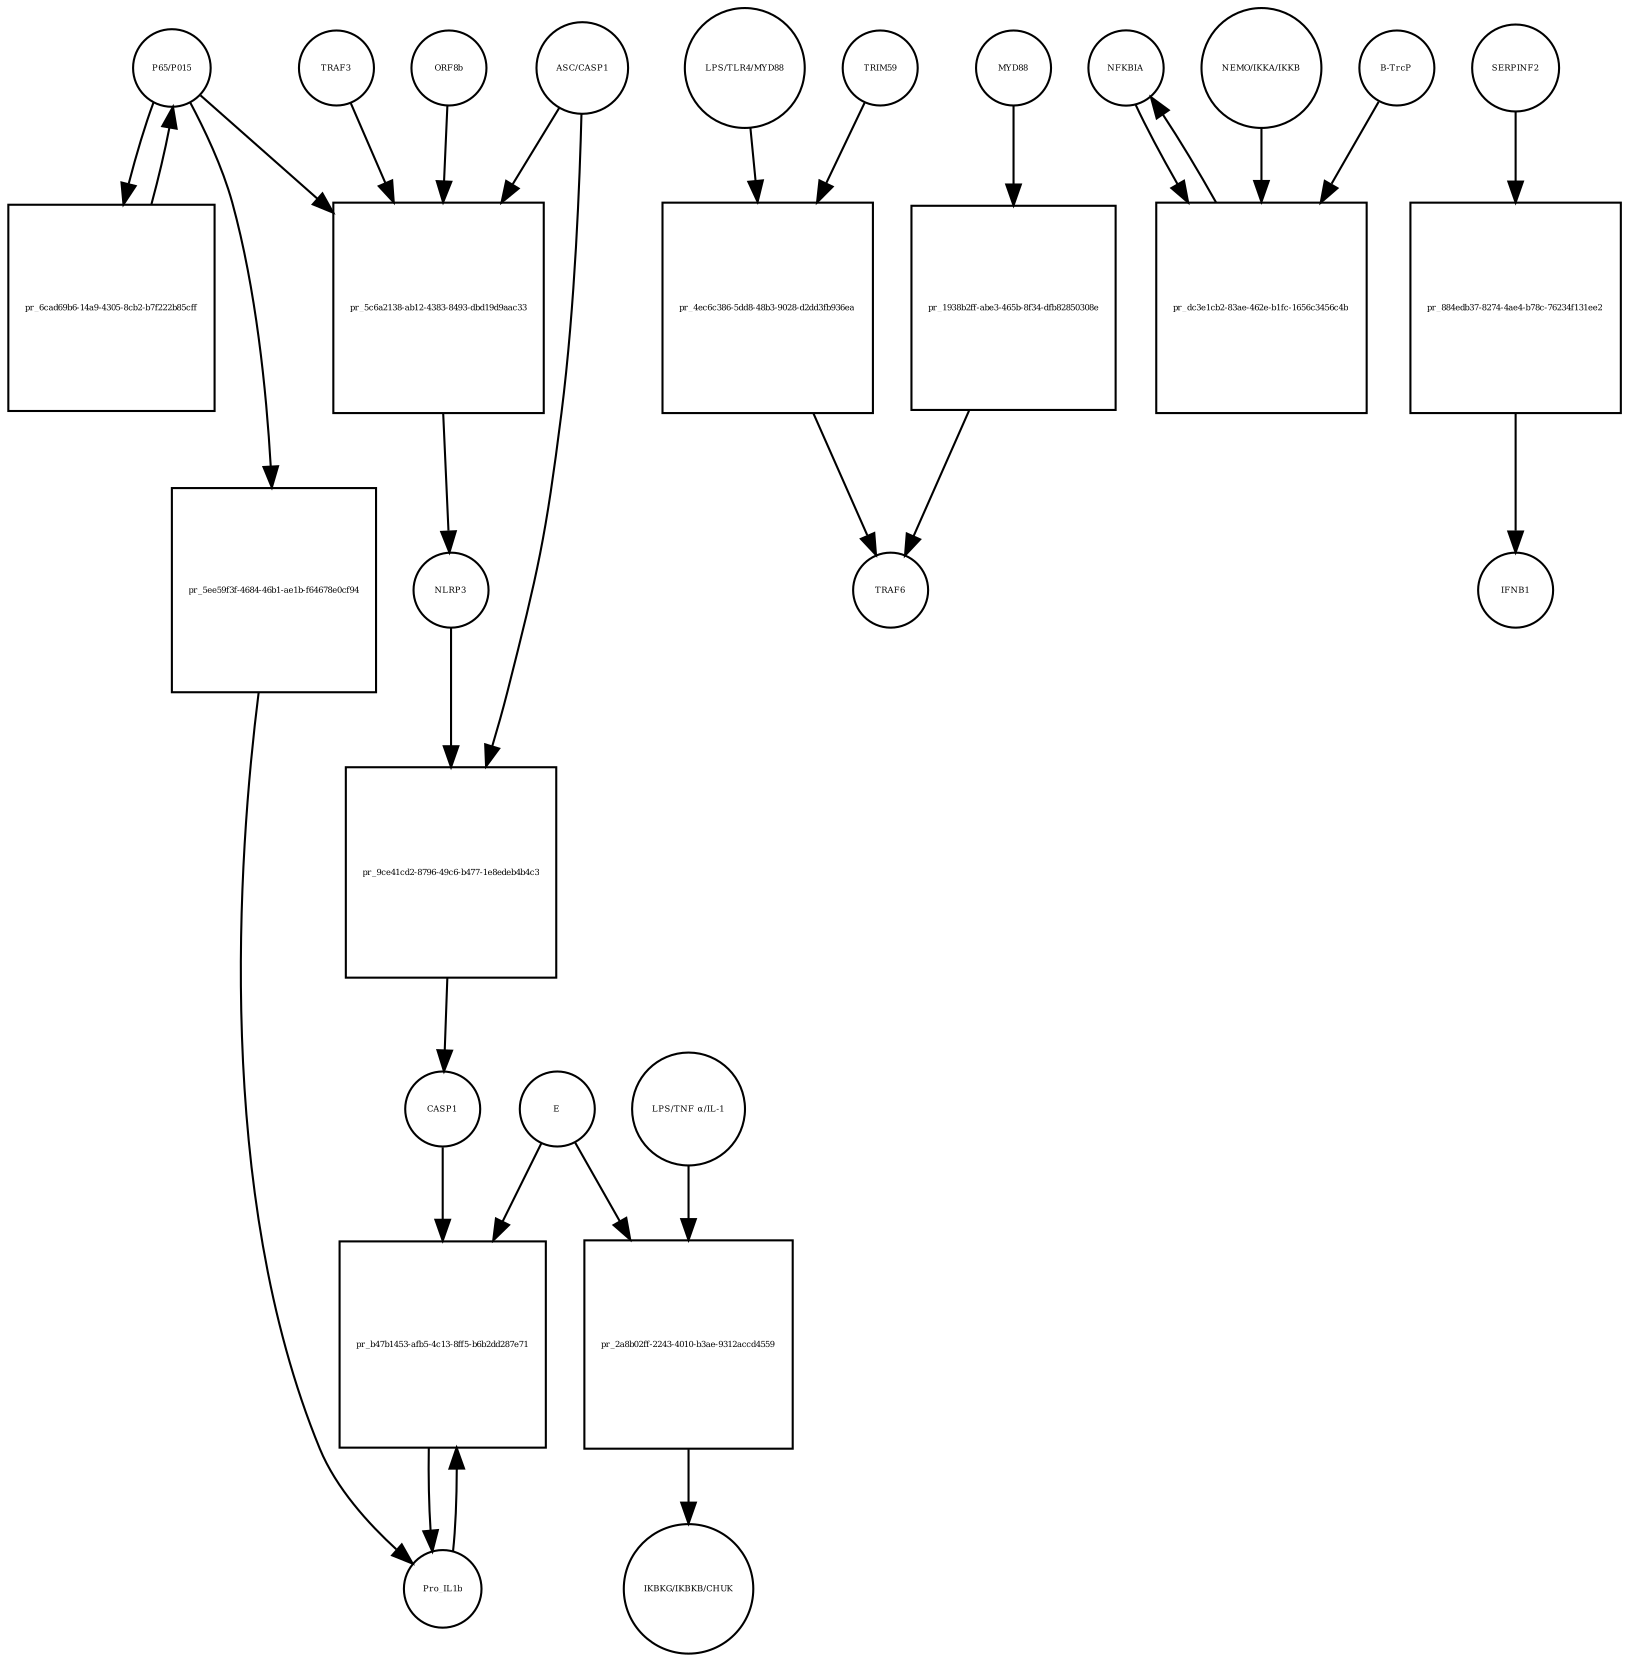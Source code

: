 strict digraph  {
TRAF3 [annotation=urn_miriam_hgnc_12033, bipartite=0, cls=macromolecule, fontsize=4, label=TRAF3, shape=circle];
"pr_5c6a2138-ab12-4383-8493-dbd19d9aac33" [annotation="", bipartite=1, cls=process, fontsize=4, label="pr_5c6a2138-ab12-4383-8493-dbd19d9aac33", shape=square];
NLRP3 [annotation=urn_miriam_hgnc_16400, bipartite=0, cls=macromolecule, fontsize=4, label=NLRP3, shape=circle];
"ASC/CASP1" [annotation="", bipartite=0, cls=complex, fontsize=4, label="ASC/CASP1", shape=circle];
"P65/P015" [annotation="urn_miriam_hgnc_9955|urn_miriam_hgnc_7794", bipartite=0, cls=complex, fontsize=4, label="P65/P015", shape=circle];
ORF8b [annotation=urn_miriam_uniprot_Q6S8E2, bipartite=0, cls=macromolecule, fontsize=4, label=ORF8b, shape=circle];
"pr_9ce41cd2-8796-49c6-b477-1e8edeb4b4c3" [annotation="", bipartite=1, cls=process, fontsize=4, label="pr_9ce41cd2-8796-49c6-b477-1e8edeb4b4c3", shape=square];
CASP1 [annotation=urn_miriam_hgnc_1499, bipartite=0, cls=macromolecule, fontsize=4, label=CASP1, shape=circle];
"pr_6cad69b6-14a9-4305-8cb2-b7f222b85cff" [annotation="", bipartite=1, cls=process, fontsize=4, label="pr_6cad69b6-14a9-4305-8cb2-b7f222b85cff", shape=square];
"LPS/TLR4/MYD88" [annotation="urn_miriam_hgnc_6121|urn_miriam_hgnc_11850|urn_miriam_hgnc_7562", bipartite=0, cls=complex, fontsize=4, label="LPS/TLR4/MYD88", shape=circle];
"pr_4ec6c386-5dd8-48b3-9028-d2dd3fb936ea" [annotation="", bipartite=1, cls=process, fontsize=4, label="pr_4ec6c386-5dd8-48b3-9028-d2dd3fb936ea", shape=square];
TRAF6 [annotation=urn_miriam_hgnc_12036, bipartite=0, cls=macromolecule, fontsize=4, label=TRAF6, shape=circle];
TRIM59 [annotation=urn_miriam_pubmed_22588174, bipartite=0, cls=macromolecule, fontsize=4, label=TRIM59, shape=circle];
MYD88 [annotation=urn_miriam_hgnc_7562, bipartite=0, cls=macromolecule, fontsize=4, label=MYD88, shape=circle];
"pr_1938b2ff-abe3-465b-8f34-dfb82850308e" [annotation="", bipartite=1, cls=process, fontsize=4, label="pr_1938b2ff-abe3-465b-8f34-dfb82850308e", shape=square];
NFKBIA [annotation=urn_miriam_hgnc_7797, bipartite=0, cls=macromolecule, fontsize=4, label=NFKBIA, shape=circle];
"pr_dc3e1cb2-83ae-462e-b1fc-1656c3456c4b" [annotation="", bipartite=1, cls=process, fontsize=4, label="pr_dc3e1cb2-83ae-462e-b1fc-1656c3456c4b", shape=square];
"NEMO/IKKA/IKKB" [annotation="urn_miriam_hgnc_5961|urn_miriam_hgnc_5960|urn_miriam_hgnc_1974", bipartite=0, cls=complex, fontsize=4, label="NEMO/IKKA/IKKB", shape=circle];
"B-TrcP" [annotation=urn_miriam_hgnc_1144, bipartite=0, cls=macromolecule, fontsize=4, label="B-TrcP", shape=circle];
"LPS/TNF α/IL-1" [annotation="urn_miriam_hgnc_6121|urn_miriam_hgnc_11892|urn_miriam_hgnc_5991", bipartite=0, cls=complex, fontsize=4, label="LPS/TNF α/IL-1", shape=circle];
"pr_2a8b02ff-2243-4010-b3ae-9312accd4559" [annotation="", bipartite=1, cls=process, fontsize=4, label="pr_2a8b02ff-2243-4010-b3ae-9312accd4559", shape=square];
E [annotation=urn_miriam_ncbiprotein_1796318600, bipartite=0, cls=macromolecule, fontsize=4, label=E, shape=circle];
"IKBKG/IKBKB/CHUK" [annotation="urn_miriam_hgnc_5961|urn_miriam_hgnc_5960|urn_miriam_hgnc_1974", bipartite=0, cls=complex, fontsize=4, label="IKBKG/IKBKB/CHUK", shape=circle];
Pro_IL1b [annotation=urn_miriam_hgnc_5992, bipartite=0, cls=macromolecule, fontsize=4, label=Pro_IL1b, shape=circle];
"pr_b47b1453-afb5-4c13-8ff5-b6b2dd287e71" [annotation="", bipartite=1, cls=process, fontsize=4, label="pr_b47b1453-afb5-4c13-8ff5-b6b2dd287e71", shape=square];
SERPINF2 [annotation=urn_miriam_hgnc_9075, bipartite=0, cls=macromolecule, fontsize=4, label=SERPINF2, shape=circle];
"pr_884edb37-8274-4ae4-b78c-76234f131ee2" [annotation="", bipartite=1, cls=process, fontsize=4, label="pr_884edb37-8274-4ae4-b78c-76234f131ee2", shape=square];
IFNB1 [annotation=urn_miriam_pubmed_5434, bipartite=0, cls=macromolecule, fontsize=4, label=IFNB1, shape=circle];
"pr_5ee59f3f-4684-46b1-ae1b-f64678e0cf94" [annotation="", bipartite=1, cls=process, fontsize=4, label="pr_5ee59f3f-4684-46b1-ae1b-f64678e0cf94", shape=square];
TRAF3 -> "pr_5c6a2138-ab12-4383-8493-dbd19d9aac33"  [annotation="", interaction_type=consumption];
"pr_5c6a2138-ab12-4383-8493-dbd19d9aac33" -> NLRP3  [annotation="", interaction_type=production];
NLRP3 -> "pr_9ce41cd2-8796-49c6-b477-1e8edeb4b4c3"  [annotation=urn_miriam_pubmed_31034780, interaction_type=catalysis];
"ASC/CASP1" -> "pr_5c6a2138-ab12-4383-8493-dbd19d9aac33"  [annotation="", interaction_type=consumption];
"ASC/CASP1" -> "pr_9ce41cd2-8796-49c6-b477-1e8edeb4b4c3"  [annotation="", interaction_type=consumption];
"P65/P015" -> "pr_5c6a2138-ab12-4383-8493-dbd19d9aac33"  [annotation="", interaction_type=consumption];
"P65/P015" -> "pr_6cad69b6-14a9-4305-8cb2-b7f222b85cff"  [annotation="", interaction_type=consumption];
"P65/P015" -> "pr_5ee59f3f-4684-46b1-ae1b-f64678e0cf94"  [annotation="", interaction_type=consumption];
ORF8b -> "pr_5c6a2138-ab12-4383-8493-dbd19d9aac33"  [annotation="", interaction_type=consumption];
"pr_9ce41cd2-8796-49c6-b477-1e8edeb4b4c3" -> CASP1  [annotation="", interaction_type=production];
CASP1 -> "pr_b47b1453-afb5-4c13-8ff5-b6b2dd287e71"  [annotation=urn_miriam_pubmed_31034780, interaction_type=catalysis];
"pr_6cad69b6-14a9-4305-8cb2-b7f222b85cff" -> "P65/P015"  [annotation="", interaction_type=production];
"LPS/TLR4/MYD88" -> "pr_4ec6c386-5dd8-48b3-9028-d2dd3fb936ea"  [annotation="", interaction_type=consumption];
"pr_4ec6c386-5dd8-48b3-9028-d2dd3fb936ea" -> TRAF6  [annotation="", interaction_type=production];
TRIM59 -> "pr_4ec6c386-5dd8-48b3-9028-d2dd3fb936ea"  [annotation="urn_miriam_pubmed_23758787|urn_miriam_pubmed_22588174", interaction_type=inhibition];
MYD88 -> "pr_1938b2ff-abe3-465b-8f34-dfb82850308e"  [annotation="", interaction_type=consumption];
"pr_1938b2ff-abe3-465b-8f34-dfb82850308e" -> TRAF6  [annotation="", interaction_type=production];
NFKBIA -> "pr_dc3e1cb2-83ae-462e-b1fc-1656c3456c4b"  [annotation="", interaction_type=consumption];
"pr_dc3e1cb2-83ae-462e-b1fc-1656c3456c4b" -> NFKBIA  [annotation="", interaction_type=production];
"NEMO/IKKA/IKKB" -> "pr_dc3e1cb2-83ae-462e-b1fc-1656c3456c4b"  [annotation=urn_miriam_pubmed_21135871, interaction_type=catalysis];
"B-TrcP" -> "pr_dc3e1cb2-83ae-462e-b1fc-1656c3456c4b"  [annotation=urn_miriam_pubmed_21135871, interaction_type=catalysis];
"LPS/TNF α/IL-1" -> "pr_2a8b02ff-2243-4010-b3ae-9312accd4559"  [annotation="", interaction_type=consumption];
"pr_2a8b02ff-2243-4010-b3ae-9312accd4559" -> "IKBKG/IKBKB/CHUK"  [annotation="", interaction_type=production];
E -> "pr_2a8b02ff-2243-4010-b3ae-9312accd4559"  [annotation="", interaction_type=consumption];
E -> "pr_b47b1453-afb5-4c13-8ff5-b6b2dd287e71"  [annotation=urn_miriam_pubmed_31034780, interaction_type=catalysis];
Pro_IL1b -> "pr_b47b1453-afb5-4c13-8ff5-b6b2dd287e71"  [annotation="", interaction_type=consumption];
"pr_b47b1453-afb5-4c13-8ff5-b6b2dd287e71" -> Pro_IL1b  [annotation="", interaction_type=production];
SERPINF2 -> "pr_884edb37-8274-4ae4-b78c-76234f131ee2"  [annotation="", interaction_type=consumption];
"pr_884edb37-8274-4ae4-b78c-76234f131ee2" -> IFNB1  [annotation="", interaction_type=production];
"pr_5ee59f3f-4684-46b1-ae1b-f64678e0cf94" -> Pro_IL1b  [annotation="", interaction_type=production];
}
